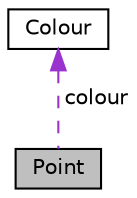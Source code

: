 digraph "Point"
{
  edge [fontname="Helvetica",fontsize="10",labelfontname="Helvetica",labelfontsize="10"];
  node [fontname="Helvetica",fontsize="10",shape=record];
  Node1 [label="Point",height=0.2,width=0.4,color="black", fillcolor="grey75", style="filled", fontcolor="black"];
  Node2 -> Node1 [dir="back",color="darkorchid3",fontsize="10",style="dashed",label=" colour" ,fontname="Helvetica"];
  Node2 [label="Colour",height=0.2,width=0.4,color="black", fillcolor="white", style="filled",URL="$classColour.html"];
}

